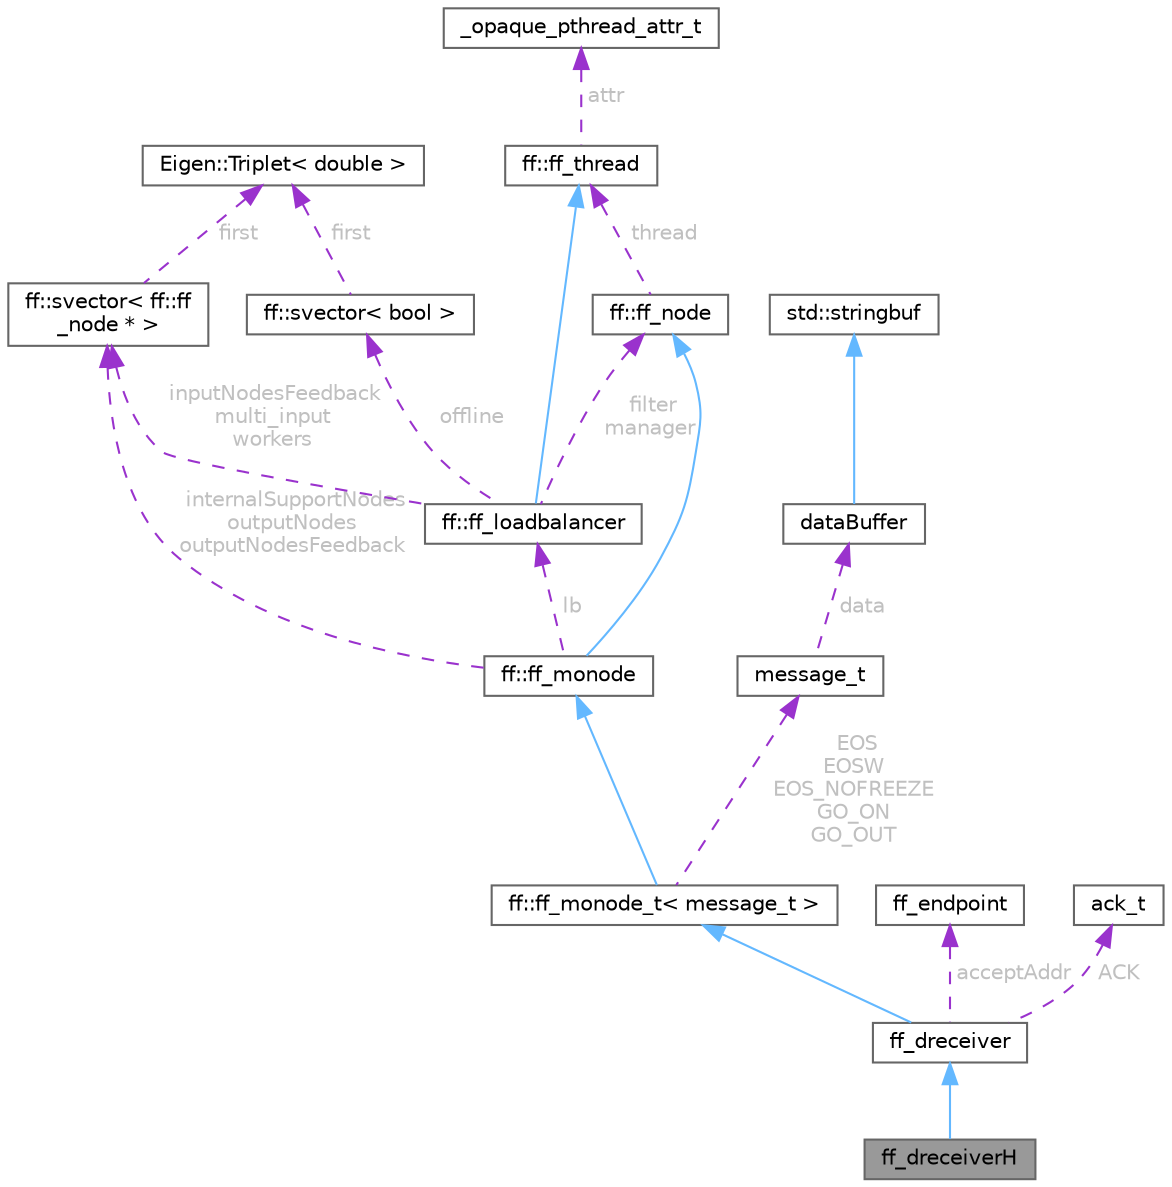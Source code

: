 digraph "ff_dreceiverH"
{
 // LATEX_PDF_SIZE
  bgcolor="transparent";
  edge [fontname=Helvetica,fontsize=10,labelfontname=Helvetica,labelfontsize=10];
  node [fontname=Helvetica,fontsize=10,shape=box,height=0.2,width=0.4];
  Node1 [id="Node000001",label="ff_dreceiverH",height=0.2,width=0.4,color="gray40", fillcolor="grey60", style="filled", fontcolor="black",tooltip=" "];
  Node2 -> Node1 [id="edge20_Node000001_Node000002",dir="back",color="steelblue1",style="solid",tooltip=" "];
  Node2 [id="Node000002",label="ff_dreceiver",height=0.2,width=0.4,color="gray40", fillcolor="white", style="filled",URL="$classff__dreceiver.html",tooltip=" "];
  Node3 -> Node2 [id="edge21_Node000002_Node000003",dir="back",color="steelblue1",style="solid",tooltip=" "];
  Node3 [id="Node000003",label="ff::ff_monode_t\< message_t \>",height=0.2,width=0.4,color="gray40", fillcolor="white", style="filled",URL="$structff_1_1ff__monode__t.html",tooltip=" "];
  Node4 -> Node3 [id="edge22_Node000003_Node000004",dir="back",color="steelblue1",style="solid",tooltip=" "];
  Node4 [id="Node000004",label="ff::ff_monode",height=0.2,width=0.4,color="gray40", fillcolor="white", style="filled",URL="$classff_1_1ff__monode.html",tooltip="Multiple output ff_node (the MPSC mediator)"];
  Node5 -> Node4 [id="edge23_Node000004_Node000005",dir="back",color="steelblue1",style="solid",tooltip=" "];
  Node5 [id="Node000005",label="ff::ff_node",height=0.2,width=0.4,color="gray40", fillcolor="white", style="filled",URL="$classff_1_1ff__node.html",tooltip="The FastFlow abstract contanier for a parallel activity (actor)."];
  Node6 -> Node5 [id="edge24_Node000005_Node000006",dir="back",color="darkorchid3",style="dashed",tooltip=" ",label=" thread",fontcolor="grey" ];
  Node6 [id="Node000006",label="ff::ff_thread",height=0.2,width=0.4,color="gray40", fillcolor="white", style="filled",URL="$classff_1_1ff__thread.html",tooltip="thread container for (leaves) ff_node"];
  Node7 -> Node6 [id="edge25_Node000006_Node000007",dir="back",color="darkorchid3",style="dashed",tooltip=" ",label=" attr",fontcolor="grey" ];
  Node7 [id="Node000007",label="_opaque_pthread_attr_t",height=0.2,width=0.4,color="gray40", fillcolor="white", style="filled",URL="$struct__opaque__pthread__attr__t.html",tooltip=" "];
  Node8 -> Node4 [id="edge26_Node000004_Node000008",dir="back",color="darkorchid3",style="dashed",tooltip=" ",label=" lb",fontcolor="grey" ];
  Node8 [id="Node000008",label="ff::ff_loadbalancer",height=0.2,width=0.4,color="gray40", fillcolor="white", style="filled",URL="$classff_1_1ff__loadbalancer.html",tooltip="A class representing the Emitter node in a typical Farm skeleton."];
  Node6 -> Node8 [id="edge27_Node000008_Node000006",dir="back",color="steelblue1",style="solid",tooltip=" "];
  Node5 -> Node8 [id="edge28_Node000008_Node000005",dir="back",color="darkorchid3",style="dashed",tooltip=" ",label=" filter\nmanager",fontcolor="grey" ];
  Node9 -> Node8 [id="edge29_Node000008_Node000009",dir="back",color="darkorchid3",style="dashed",tooltip=" ",label=" inputNodesFeedback\nmulti_input\nworkers",fontcolor="grey" ];
  Node9 [id="Node000009",label="ff::svector\< ff::ff\l_node * \>",height=0.2,width=0.4,color="gray40", fillcolor="white", style="filled",URL="$classff_1_1svector.html",tooltip=" "];
  Node10 -> Node9 [id="edge30_Node000009_Node000010",dir="back",color="darkorchid3",style="dashed",tooltip=" ",label=" first",fontcolor="grey" ];
  Node10 [id="Node000010",label="Eigen::Triplet\< double \>",height=0.2,width=0.4,color="gray40", fillcolor="white", style="filled",URL="$class_eigen_1_1_triplet.html",tooltip=" "];
  Node11 -> Node8 [id="edge31_Node000008_Node000011",dir="back",color="darkorchid3",style="dashed",tooltip=" ",label=" offline",fontcolor="grey" ];
  Node11 [id="Node000011",label="ff::svector\< bool \>",height=0.2,width=0.4,color="gray40", fillcolor="white", style="filled",URL="$classff_1_1svector.html",tooltip=" "];
  Node10 -> Node11 [id="edge32_Node000011_Node000010",dir="back",color="darkorchid3",style="dashed",tooltip=" ",label=" first",fontcolor="grey" ];
  Node9 -> Node4 [id="edge33_Node000004_Node000009",dir="back",color="darkorchid3",style="dashed",tooltip=" ",label=" internalSupportNodes\noutputNodes\noutputNodesFeedback",fontcolor="grey" ];
  Node12 -> Node3 [id="edge34_Node000003_Node000012",dir="back",color="darkorchid3",style="dashed",tooltip=" ",label=" EOS\nEOSW\nEOS_NOFREEZE\nGO_ON\nGO_OUT",fontcolor="grey" ];
  Node12 [id="Node000012",label="message_t",height=0.2,width=0.4,color="gray40", fillcolor="white", style="filled",URL="$structmessage__t.html",tooltip=" "];
  Node13 -> Node12 [id="edge35_Node000012_Node000013",dir="back",color="darkorchid3",style="dashed",tooltip=" ",label=" data",fontcolor="grey" ];
  Node13 [id="Node000013",label="dataBuffer",height=0.2,width=0.4,color="gray40", fillcolor="white", style="filled",URL="$classdata_buffer.html",tooltip=" "];
  Node14 -> Node13 [id="edge36_Node000013_Node000014",dir="back",color="steelblue1",style="solid",tooltip=" "];
  Node14 [id="Node000014",label="std::stringbuf",height=0.2,width=0.4,color="gray40", fillcolor="white", style="filled",tooltip=" "];
  Node15 -> Node2 [id="edge37_Node000002_Node000015",dir="back",color="darkorchid3",style="dashed",tooltip=" ",label=" acceptAddr",fontcolor="grey" ];
  Node15 [id="Node000015",label="ff_endpoint",height=0.2,width=0.4,color="gray40", fillcolor="white", style="filled",URL="$structff__endpoint.html",tooltip=" "];
  Node16 -> Node2 [id="edge38_Node000002_Node000016",dir="back",color="darkorchid3",style="dashed",tooltip=" ",label=" ACK",fontcolor="grey" ];
  Node16 [id="Node000016",label="ack_t",height=0.2,width=0.4,color="gray40", fillcolor="white", style="filled",URL="$structack__t.html",tooltip=" "];
}
